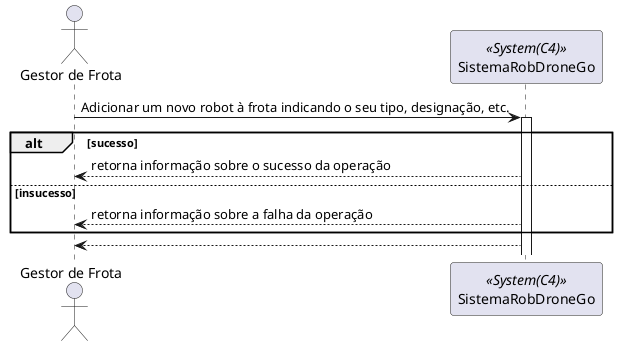 @startuml vp1
actor "Gestor de Frota" as actor
participant SistemaRobDroneGo as srdg <<System(C4)>>
actor -> srdg++: Adicionar um novo robot à frota indicando o seu tipo, designação, etc.
alt sucesso
	srdg --> actor: retorna informação sobre o sucesso da operação
else insucesso
	srdg --> actor: retorna informação sobre a falha da operação
end alt
srdg --> actor
@enduml
